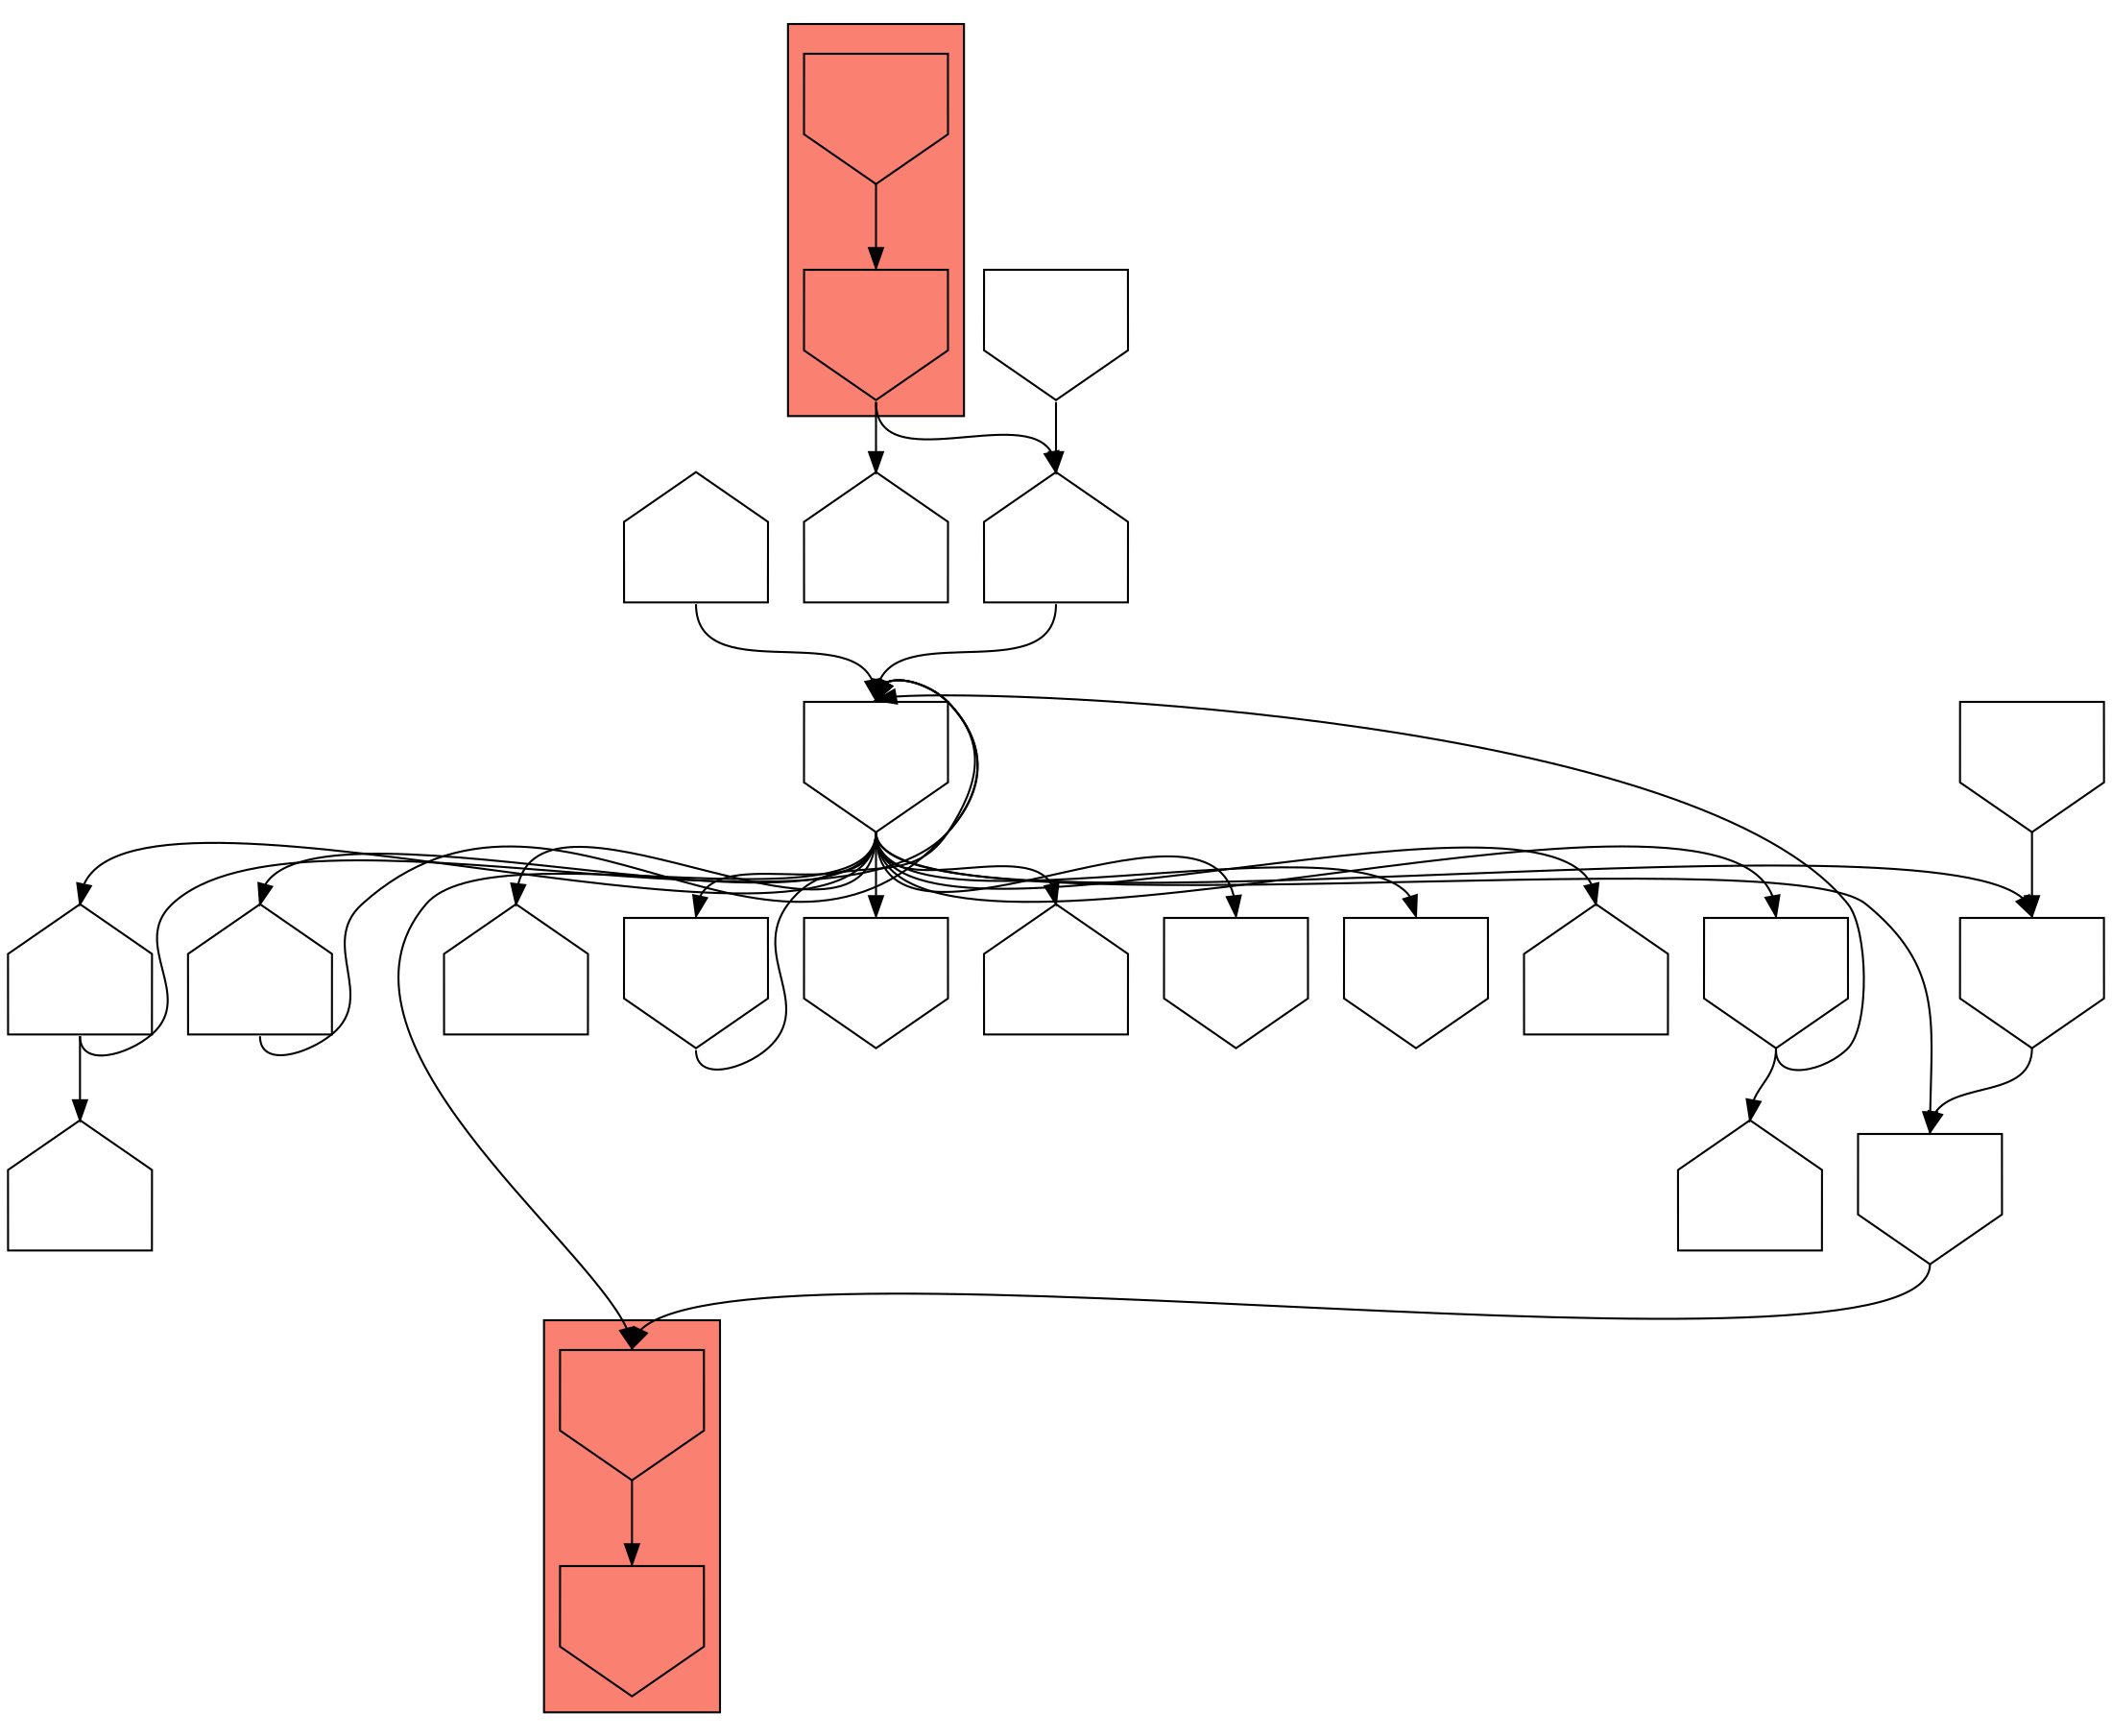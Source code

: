 digraph asm {
	edge [headport=n,tailport=s];
subgraph cluster_C12595_20707 {
	12595 [label="",height=1,width=1,shape=invhouse];
	20707 [label="",height=1,width=1,shape=invhouse];
	style=filled;
	fillcolor=salmon;
}
subgraph cluster_C1942_7475 {
	1942 [label="",height=1,width=1,shape=invhouse];
	7475 [label="",height=1,width=1,shape=invhouse];
	style=filled;
	fillcolor=salmon;
}
	2341 [label="",height=1,width=1,shape=house];
	6109 [label="",height=1,width=1,shape=invhouse];
	750 [label="",height=1,width=1,shape=invhouse];
	2223 [label="",height=1,width=1,shape=invhouse];
	13036 [label="",height=1,width=1,shape=invhouse];
	1845 [label="",height=1,width=1,shape=invhouse];
	4073 [label="",height=1,width=1,shape=house];
	2135 [label="",height=1,width=1,shape=house];
	4028 [label="",height=1,width=1,shape=house];
	8097 [label="",height=1,width=1,shape=house];
	5273 [label="",height=1,width=1,shape=invhouse];
	9342 [label="",height=1,width=1,shape=invhouse];
	14027 [label="",height=1,width=1,shape=house];
	17162 [label="",height=1,width=1,shape=invhouse];
	20627 [label="",height=1,width=1,shape=invhouse];
	20705 [label="",height=1,width=1,shape=house];
	20776 [label="",height=1,width=1,shape=house];
	2008 [label="",height=1,width=1,shape=house];
	20179 [label="",height=1,width=1,shape=invhouse];
	3028 [label="",height=1,width=1,shape=house];
	12595 -> 20707
	20707 -> 2341
	20707 -> 3028
	2341 -> 6109
	6109 -> 750
	6109 -> 1845
	6109 -> 1942
	6109 -> 2135
	6109 -> 2223
	6109 -> 4028
	6109 -> 5273
	6109 -> 9342
	6109 -> 14027
	6109 -> 17162
	6109 -> 20627
	6109 -> 20705
	6109 -> 20776
	750 -> 1942
	1942 -> 7475
	2223 -> 750
	13036 -> 2223
	1845 -> 4073
	1845 -> 6109
	4028 -> 6109
	4028 -> 8097
	5273 -> 6109
	20776 -> 6109
	2008 -> 6109
	20179 -> 2341
}